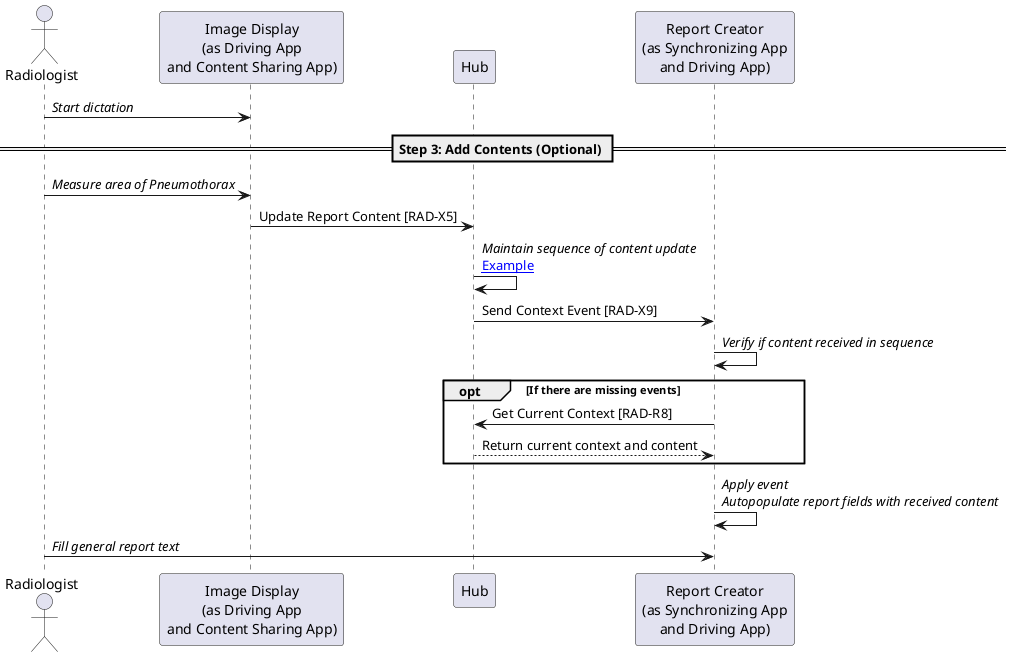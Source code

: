 @startuml

actor Radiologist as User
participant "Image Display\n(as Driving App\nand Content Sharing App)" as PACS
participant "Hub" as Hub
participant "Report Creator\n(as Synchronizing App\nand Driving App)" as Report

User->PACS: //Start dictation//

== Step 3: Add Contents (Optional) ==

User->PACS: //Measure area of Pneumothorax//

PACS->Hub: Update Report Content [RAD-X5]
Hub->Hub: //Maintain sequence of content update//\n[[update_study_with_measurement.html#available-context-and-content-in-hub Example]]
Hub->Report: Send Context Event [RAD-X9]
Report->Report: //Verify if content received in sequence//

    opt If there are missing events
    Report->Hub: Get Current Context [RAD-R8]
    Hub-->Report: Return current context and content
    end opt

Report->Report: //Apply event//\n//Autopopulate report fields with received content//

User->Report: //Fill general report text//

@enduml
